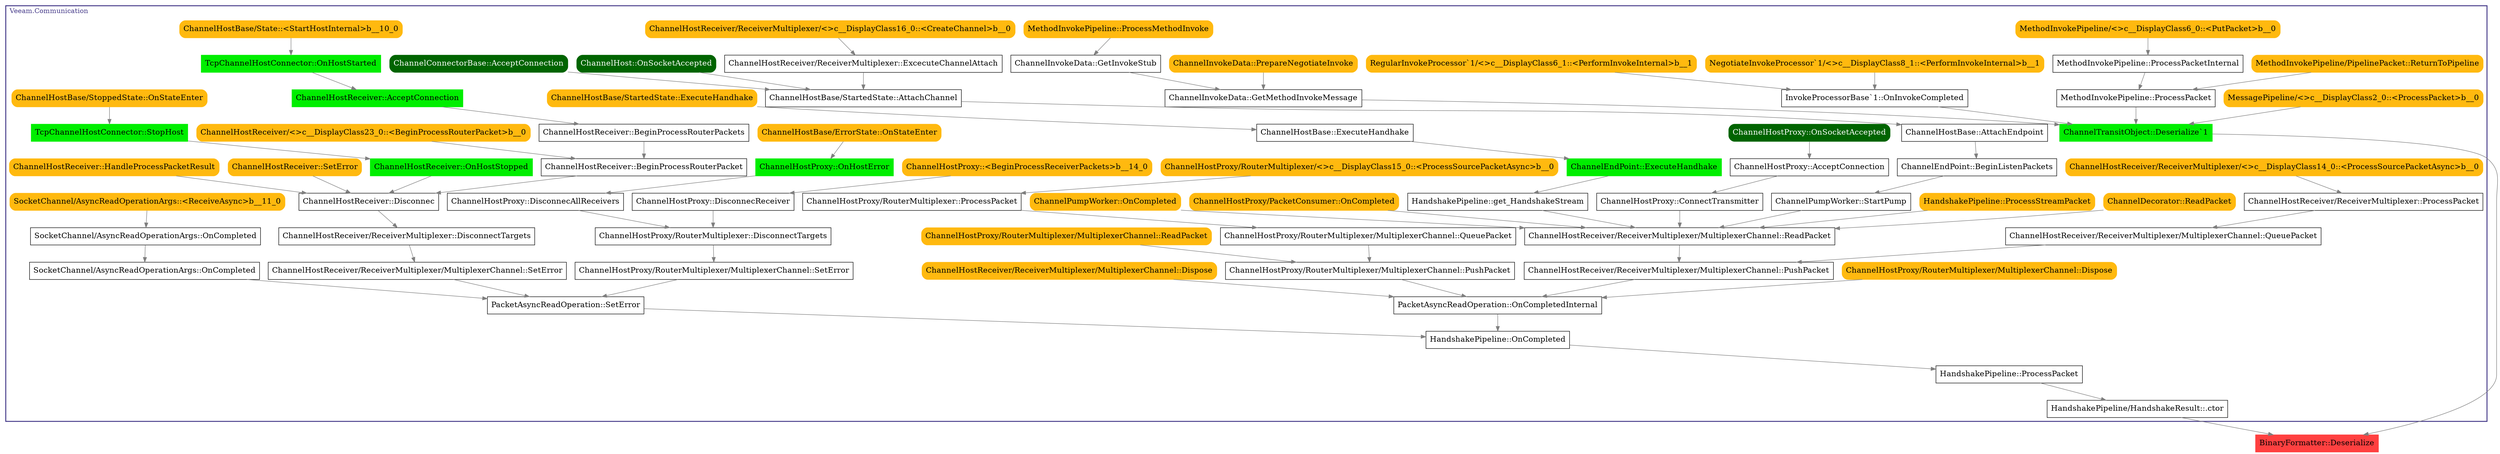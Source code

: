digraph G {
node [fontsize = 16];
0 [label="BinaryFormatter::Deserialize", shape="box", style="filled", fillcolor="brown1", color="brown1"];
subgraph cluster_0 {
label="Veeam.Communication";
color=darkslateblue;
fontcolor=darkslateblue;
penwidth=2;
labeljust=l;
1 [label="HandshakePipeline/HandshakeResult::.ctor", shape="box"];
2 [label="ChannelTransitObject::Deserialize`1", shape="box", style="filled", fillcolor="green2", color="green2"];
3 [label="HandshakePipeline::ProcessPacket", shape="box"];
4 [label="MessagePipeline/<>c__DisplayClass2_0::<ProcessPacket>b__0", shape="box", style="filled, rounded", fillcolor="darkgoldenrod1", color="darkgoldenrod1"];
5 [label="MethodInvokePipeline::ProcessPacket", shape="box"];
6 [label="ChannelInvokeData::GetMethodInvokeMessage", shape="box"];
7 [label="InvokeProcessorBase`1::OnInvokeCompleted", shape="box"];
8 [label="HandshakePipeline::OnCompleted", shape="box"];
9 [label="MethodInvokePipeline::ProcessPacketInternal", shape="box"];
10 [label="MethodInvokePipeline/PipelinePacket::ReturnToPipeline", shape="box", style="filled, rounded", fillcolor="darkgoldenrod1", color="darkgoldenrod1"];
11 [label="ChannelInvokeData::GetInvokeStub", shape="box"];
12 [label="ChannelInvokeData::PrepareNegotiateInvoke", shape="box", style="filled, rounded", fillcolor="darkgoldenrod1", color="darkgoldenrod1"];
13 [label="NegotiateInvokeProcessor`1/<>c__DisplayClass8_1::<PerformInvokeInternal>b__1", shape="box", style="filled, rounded", fillcolor="darkgoldenrod1", color="darkgoldenrod1"];
14 [label="RegularInvokeProcessor`1/<>c__DisplayClass6_1::<PerformInvokeInternal>b__1", shape="box", style="filled, rounded", fillcolor="darkgoldenrod1", color="darkgoldenrod1"];
15 [label="PacketAsyncReadOperation::SetError", shape="box"];
16 [label="PacketAsyncReadOperation::OnCompletedInternal", shape="box"];
17 [label="MethodInvokePipeline/<>c__DisplayClass6_0::<PutPacket>b__0", shape="box", style="filled, rounded", fillcolor="darkgoldenrod1", color="darkgoldenrod1"];
18 [label="MethodInvokePipeline::ProcessMethodInvoke", shape="box", style="filled, rounded", fillcolor="darkgoldenrod1", color="darkgoldenrod1"];
19 [label="ChannelHostReceiver/ReceiverMultiplexer/MultiplexerChannel::SetError", shape="box"];
20 [label="ChannelHostProxy/RouterMultiplexer/MultiplexerChannel::SetError", shape="box"];
21 [label="SocketChannel/AsyncReadOperationArgs::OnCompleted", shape="box"];
22 [label="ChannelHostReceiver/ReceiverMultiplexer/MultiplexerChannel::PushPacket", shape="box"];
23 [label="ChannelHostReceiver/ReceiverMultiplexer/MultiplexerChannel::Dispose", shape="box", style="filled, rounded", fillcolor="darkgoldenrod1", color="darkgoldenrod1"];
24 [label="ChannelHostProxy/RouterMultiplexer/MultiplexerChannel::PushPacket", shape="box"];
25 [label="ChannelHostProxy/RouterMultiplexer/MultiplexerChannel::Dispose", shape="box", style="filled, rounded", fillcolor="darkgoldenrod1", color="darkgoldenrod1"];
26 [label="ChannelHostReceiver/ReceiverMultiplexer::DisconnectTargets", shape="box"];
27 [label="ChannelHostProxy/RouterMultiplexer::DisconnectTargets", shape="box"];
28 [label="SocketChannel/AsyncReadOperationArgs::OnCompleted", shape="box"];
29 [label="ChannelHostReceiver/ReceiverMultiplexer/MultiplexerChannel::QueuePacket", shape="box"];
30 [label="ChannelHostReceiver/ReceiverMultiplexer/MultiplexerChannel::ReadPacket", shape="box"];
31 [label="ChannelHostProxy/RouterMultiplexer/MultiplexerChannel::QueuePacket", shape="box"];
32 [label="ChannelHostProxy/RouterMultiplexer/MultiplexerChannel::ReadPacket", shape="box", style="filled, rounded", fillcolor="darkgoldenrod1", color="darkgoldenrod1"];
33 [label="ChannelHostReceiver::Disconnec", shape="box"];
34 [label="ChannelHostProxy::DisconnecReceiver", shape="box"];
35 [label="ChannelHostProxy::DisconnecAllReceivers", shape="box"];
36 [label="SocketChannel/AsyncReadOperationArgs::<ReceiveAsync>b__11_0", shape="box", style="filled, rounded", fillcolor="darkgoldenrod1", color="darkgoldenrod1"];
37 [label="ChannelHostReceiver/ReceiverMultiplexer::ProcessPacket", shape="box"];
38 [label="ChannelHostProxy::ConnectTransmitter", shape="box"];
39 [label="ChannelHostProxy/PacketConsumer::OnCompleted", shape="box", style="filled, rounded", fillcolor="darkgoldenrod1", color="darkgoldenrod1"];
40 [label="ChannelPumpWorker::StartPump", shape="box"];
41 [label="ChannelPumpWorker::OnCompleted", shape="box", style="filled, rounded", fillcolor="darkgoldenrod1", color="darkgoldenrod1"];
42 [label="ChannelDecorator::ReadPacket", shape="box", style="filled, rounded", fillcolor="darkgoldenrod1", color="darkgoldenrod1"];
43 [label="HandshakePipeline::get_HandshakeStream", shape="box"];
44 [label="HandshakePipeline::ProcessStreamPacket", shape="box", style="filled, rounded", fillcolor="darkgoldenrod1", color="darkgoldenrod1"];
45 [label="ChannelHostProxy/RouterMultiplexer::ProcessPacket", shape="box"];
46 [label="ChannelHostReceiver::OnHostStopped", shape="box", style="filled", fillcolor="green2", color="green2"];
47 [label="ChannelHostReceiver::SetError", shape="box", style="filled, rounded", fillcolor="darkgoldenrod1", color="darkgoldenrod1"];
48 [label="ChannelHostReceiver::BeginProcessRouterPacket", shape="box"];
49 [label="ChannelHostReceiver::HandleProcessPacketResult", shape="box", style="filled, rounded", fillcolor="darkgoldenrod1", color="darkgoldenrod1"];
50 [label="ChannelHostProxy::<BeginProcessReceiverPackets>b__14_0", shape="box", style="filled, rounded", fillcolor="darkgoldenrod1", color="darkgoldenrod1"];
51 [label="ChannelHostProxy::OnHostError", shape="box", style="filled", fillcolor="green2", color="green2"];
52 [label="ChannelHostReceiver/ReceiverMultiplexer/<>c__DisplayClass14_0::<ProcessSourcePacketAsync>b__0", shape="box", style="filled, rounded", fillcolor="darkgoldenrod1", color="darkgoldenrod1"];
53 [label="ChannelHostProxy::AcceptConnection", shape="box"];
54 [label="ChannelEndPoint::BeginListenPackets", shape="box"];
55 [label="ChannelEndPoint::ExecuteHandhake", shape="box", style="filled", fillcolor="green2", color="green2"];
56 [label="ChannelHostProxy/RouterMultiplexer/<>c__DisplayClass15_0::<ProcessSourcePacketAsync>b__0", shape="box", style="filled, rounded", fillcolor="darkgoldenrod1", color="darkgoldenrod1"];
57 [label="TcpChannelHostConnector::StopHost", shape="box", style="filled", fillcolor="green2", color="green2"];
58 [label="ChannelHostReceiver::BeginProcessRouterPackets", shape="box"];
59 [label="ChannelHostReceiver/<>c__DisplayClass23_0::<BeginProcessRouterPacket>b__0", shape="box", style="filled, rounded", fillcolor="darkgoldenrod1", color="darkgoldenrod1"];
60 [label="ChannelHostBase/ErrorState::OnStateEnter", shape="box", style="filled, rounded", fillcolor="darkgoldenrod1", color="darkgoldenrod1"];
61 [label="ChannelHostProxy::OnSocketAccepted", shape="box", style="filled, rounded", fillcolor="darkgreen", color="darkgreen", fontcolor="white"];
62 [label="ChannelHostBase::AttachEndpoint", shape="box"];
63 [label="ChannelHostBase::ExecuteHandhake", shape="box"];
64 [label="ChannelHostBase/StoppedState::OnStateEnter", shape="box", style="filled, rounded", fillcolor="darkgoldenrod1", color="darkgoldenrod1"];
65 [label="ChannelHostReceiver::AcceptConnection", shape="box", style="filled", fillcolor="green2", color="green2"];
66 [label="ChannelHostBase/StartedState::AttachChannel", shape="box"];
67 [label="ChannelHostBase/StartedState::ExecuteHandhake", shape="box", style="filled, rounded", fillcolor="darkgoldenrod1", color="darkgoldenrod1"];
68 [label="TcpChannelHostConnector::OnHostStarted", shape="box", style="filled", fillcolor="green2", color="green2"];
69 [label="ChannelHost::OnSocketAccepted", shape="box", style="filled, rounded", fillcolor="darkgreen", color="darkgreen", fontcolor="white"];
70 [label="ChannelHostReceiver/ReceiverMultiplexer::ExcecuteChannelAttach", shape="box"];
71 [label="ChannelConnectorBase::AcceptConnection", shape="box", style="filled, rounded", fillcolor="darkgreen", color="darkgreen", fontcolor="white"];
72 [label="ChannelHostBase/State::<StartHostInternal>b__10_0", shape="box", style="filled, rounded", fillcolor="darkgoldenrod1", color="darkgoldenrod1"];
73 [label="ChannelHostReceiver/ReceiverMultiplexer/<>c__DisplayClass16_0::<CreateChannel>b__0", shape="box", style="filled, rounded", fillcolor="darkgoldenrod1", color="darkgoldenrod1"];
}
1 -> 0 [color="gray50"];
2 -> 0 [color="gray50"];
3 -> 1 [color="gray50"];
4 -> 2 [color="gray50"];
5 -> 2 [color="gray50"];
6 -> 2 [color="gray50"];
7 -> 2 [color="gray50"];
8 -> 3 [color="gray50"];
9 -> 5 [color="gray50"];
10 -> 5 [color="gray50"];
11 -> 6 [color="gray50"];
12 -> 6 [color="gray50"];
13 -> 7 [color="gray50"];
14 -> 7 [color="gray50"];
15 -> 8 [color="gray50"];
16 -> 8 [color="gray50"];
17 -> 9 [color="gray50"];
18 -> 11 [color="gray50"];
19 -> 15 [color="gray50"];
20 -> 15 [color="gray50"];
21 -> 15 [color="gray50"];
22 -> 16 [color="gray50"];
23 -> 16 [color="gray50"];
24 -> 16 [color="gray50"];
25 -> 16 [color="gray50"];
26 -> 19 [color="gray50"];
27 -> 20 [color="gray50"];
28 -> 21 [color="gray50"];
29 -> 22 [color="gray50"];
30 -> 22 [color="gray50"];
31 -> 24 [color="gray50"];
32 -> 24 [color="gray50"];
33 -> 26 [color="gray50"];
34 -> 27 [color="gray50"];
35 -> 27 [color="gray50"];
36 -> 28 [color="gray50"];
37 -> 29 [color="gray50"];
38 -> 30 [color="gray50"];
39 -> 30 [color="gray50"];
40 -> 30 [color="gray50"];
41 -> 30 [color="gray50"];
42 -> 30 [color="gray50"];
43 -> 30 [color="gray50"];
44 -> 30 [color="gray50"];
45 -> 31 [color="gray50"];
46 -> 33 [color="gray50"];
47 -> 33 [color="gray50"];
48 -> 33 [color="gray50"];
49 -> 33 [color="gray50"];
50 -> 34 [color="gray50"];
51 -> 35 [color="gray50"];
52 -> 37 [color="gray50"];
53 -> 38 [color="gray50"];
54 -> 40 [color="gray50"];
55 -> 43 [color="gray50"];
56 -> 45 [color="gray50"];
57 -> 46 [color="gray50"];
58 -> 48 [color="gray50"];
59 -> 48 [color="gray50"];
60 -> 51 [color="gray50"];
61 -> 53 [color="gray50"];
62 -> 54 [color="gray50"];
63 -> 55 [color="gray50"];
64 -> 57 [color="gray50"];
65 -> 58 [color="gray50"];
66 -> 62 [color="gray50"];
67 -> 63 [color="gray50"];
68 -> 65 [color="gray50"];
69 -> 66 [color="gray50"];
70 -> 66 [color="gray50"];
71 -> 66 [color="gray50"];
72 -> 68 [color="gray50"];
73 -> 70 [color="gray50"];
}
